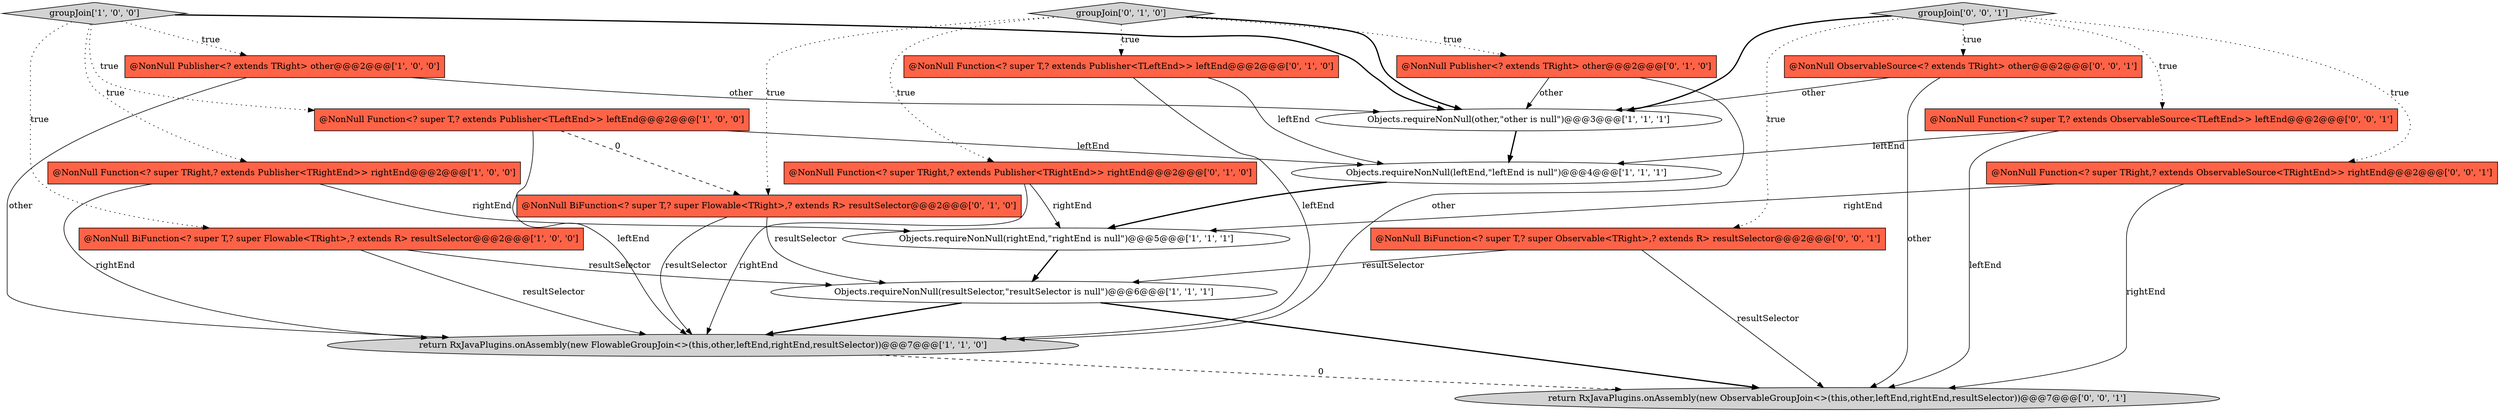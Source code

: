 digraph {
11 [style = filled, label = "@NonNull Function<? super T,? extends Publisher<TLeftEnd>> leftEnd@@@2@@@['0', '1', '0']", fillcolor = tomato, shape = box image = "AAA0AAABBB2BBB"];
15 [style = filled, label = "@NonNull ObservableSource<? extends TRight> other@@@2@@@['0', '0', '1']", fillcolor = tomato, shape = box image = "AAA0AAABBB3BBB"];
3 [style = filled, label = "@NonNull Publisher<? extends TRight> other@@@2@@@['1', '0', '0']", fillcolor = tomato, shape = box image = "AAA0AAABBB1BBB"];
12 [style = filled, label = "@NonNull Function<? super TRight,? extends Publisher<TRightEnd>> rightEnd@@@2@@@['0', '1', '0']", fillcolor = tomato, shape = box image = "AAA0AAABBB2BBB"];
17 [style = filled, label = "@NonNull BiFunction<? super T,? super Observable<TRight>,? extends R> resultSelector@@@2@@@['0', '0', '1']", fillcolor = tomato, shape = box image = "AAA0AAABBB3BBB"];
8 [style = filled, label = "groupJoin['1', '0', '0']", fillcolor = lightgray, shape = diamond image = "AAA0AAABBB1BBB"];
18 [style = filled, label = "groupJoin['0', '0', '1']", fillcolor = lightgray, shape = diamond image = "AAA0AAABBB3BBB"];
19 [style = filled, label = "return RxJavaPlugins.onAssembly(new ObservableGroupJoin<>(this,other,leftEnd,rightEnd,resultSelector))@@@7@@@['0', '0', '1']", fillcolor = lightgray, shape = ellipse image = "AAA0AAABBB3BBB"];
0 [style = filled, label = "Objects.requireNonNull(resultSelector,\"resultSelector is null\")@@@6@@@['1', '1', '1']", fillcolor = white, shape = ellipse image = "AAA0AAABBB1BBB"];
4 [style = filled, label = "Objects.requireNonNull(other,\"other is null\")@@@3@@@['1', '1', '1']", fillcolor = white, shape = ellipse image = "AAA0AAABBB1BBB"];
13 [style = filled, label = "groupJoin['0', '1', '0']", fillcolor = lightgray, shape = diamond image = "AAA0AAABBB2BBB"];
7 [style = filled, label = "@NonNull Function<? super TRight,? extends Publisher<TRightEnd>> rightEnd@@@2@@@['1', '0', '0']", fillcolor = tomato, shape = box image = "AAA0AAABBB1BBB"];
5 [style = filled, label = "Objects.requireNonNull(leftEnd,\"leftEnd is null\")@@@4@@@['1', '1', '1']", fillcolor = white, shape = ellipse image = "AAA0AAABBB1BBB"];
2 [style = filled, label = "return RxJavaPlugins.onAssembly(new FlowableGroupJoin<>(this,other,leftEnd,rightEnd,resultSelector))@@@7@@@['1', '1', '0']", fillcolor = lightgray, shape = ellipse image = "AAA0AAABBB1BBB"];
9 [style = filled, label = "@NonNull Function<? super T,? extends Publisher<TLeftEnd>> leftEnd@@@2@@@['1', '0', '0']", fillcolor = tomato, shape = box image = "AAA1AAABBB1BBB"];
20 [style = filled, label = "@NonNull Function<? super T,? extends ObservableSource<TLeftEnd>> leftEnd@@@2@@@['0', '0', '1']", fillcolor = tomato, shape = box image = "AAA0AAABBB3BBB"];
1 [style = filled, label = "Objects.requireNonNull(rightEnd,\"rightEnd is null\")@@@5@@@['1', '1', '1']", fillcolor = white, shape = ellipse image = "AAA0AAABBB1BBB"];
6 [style = filled, label = "@NonNull BiFunction<? super T,? super Flowable<TRight>,? extends R> resultSelector@@@2@@@['1', '0', '0']", fillcolor = tomato, shape = box image = "AAA0AAABBB1BBB"];
16 [style = filled, label = "@NonNull Function<? super TRight,? extends ObservableSource<TRightEnd>> rightEnd@@@2@@@['0', '0', '1']", fillcolor = tomato, shape = box image = "AAA0AAABBB3BBB"];
10 [style = filled, label = "@NonNull Publisher<? extends TRight> other@@@2@@@['0', '1', '0']", fillcolor = tomato, shape = box image = "AAA0AAABBB2BBB"];
14 [style = filled, label = "@NonNull BiFunction<? super T,? super Flowable<TRight>,? extends R> resultSelector@@@2@@@['0', '1', '0']", fillcolor = tomato, shape = box image = "AAA1AAABBB2BBB"];
17->0 [style = solid, label="resultSelector"];
2->19 [style = dashed, label="0"];
9->2 [style = solid, label="leftEnd"];
16->1 [style = solid, label="rightEnd"];
10->4 [style = solid, label="other"];
11->2 [style = solid, label="leftEnd"];
13->12 [style = dotted, label="true"];
18->16 [style = dotted, label="true"];
9->5 [style = solid, label="leftEnd"];
15->4 [style = solid, label="other"];
15->19 [style = solid, label="other"];
12->2 [style = solid, label="rightEnd"];
17->19 [style = solid, label="resultSelector"];
0->19 [style = bold, label=""];
20->5 [style = solid, label="leftEnd"];
0->2 [style = bold, label=""];
18->15 [style = dotted, label="true"];
8->7 [style = dotted, label="true"];
1->0 [style = bold, label=""];
18->20 [style = dotted, label="true"];
13->10 [style = dotted, label="true"];
10->2 [style = solid, label="other"];
8->3 [style = dotted, label="true"];
12->1 [style = solid, label="rightEnd"];
6->0 [style = solid, label="resultSelector"];
3->2 [style = solid, label="other"];
6->2 [style = solid, label="resultSelector"];
7->2 [style = solid, label="rightEnd"];
5->1 [style = bold, label=""];
9->14 [style = dashed, label="0"];
8->6 [style = dotted, label="true"];
18->4 [style = bold, label=""];
3->4 [style = solid, label="other"];
14->2 [style = solid, label="resultSelector"];
16->19 [style = solid, label="rightEnd"];
13->11 [style = dotted, label="true"];
18->17 [style = dotted, label="true"];
8->9 [style = dotted, label="true"];
8->4 [style = bold, label=""];
7->1 [style = solid, label="rightEnd"];
11->5 [style = solid, label="leftEnd"];
20->19 [style = solid, label="leftEnd"];
13->14 [style = dotted, label="true"];
14->0 [style = solid, label="resultSelector"];
4->5 [style = bold, label=""];
13->4 [style = bold, label=""];
}
